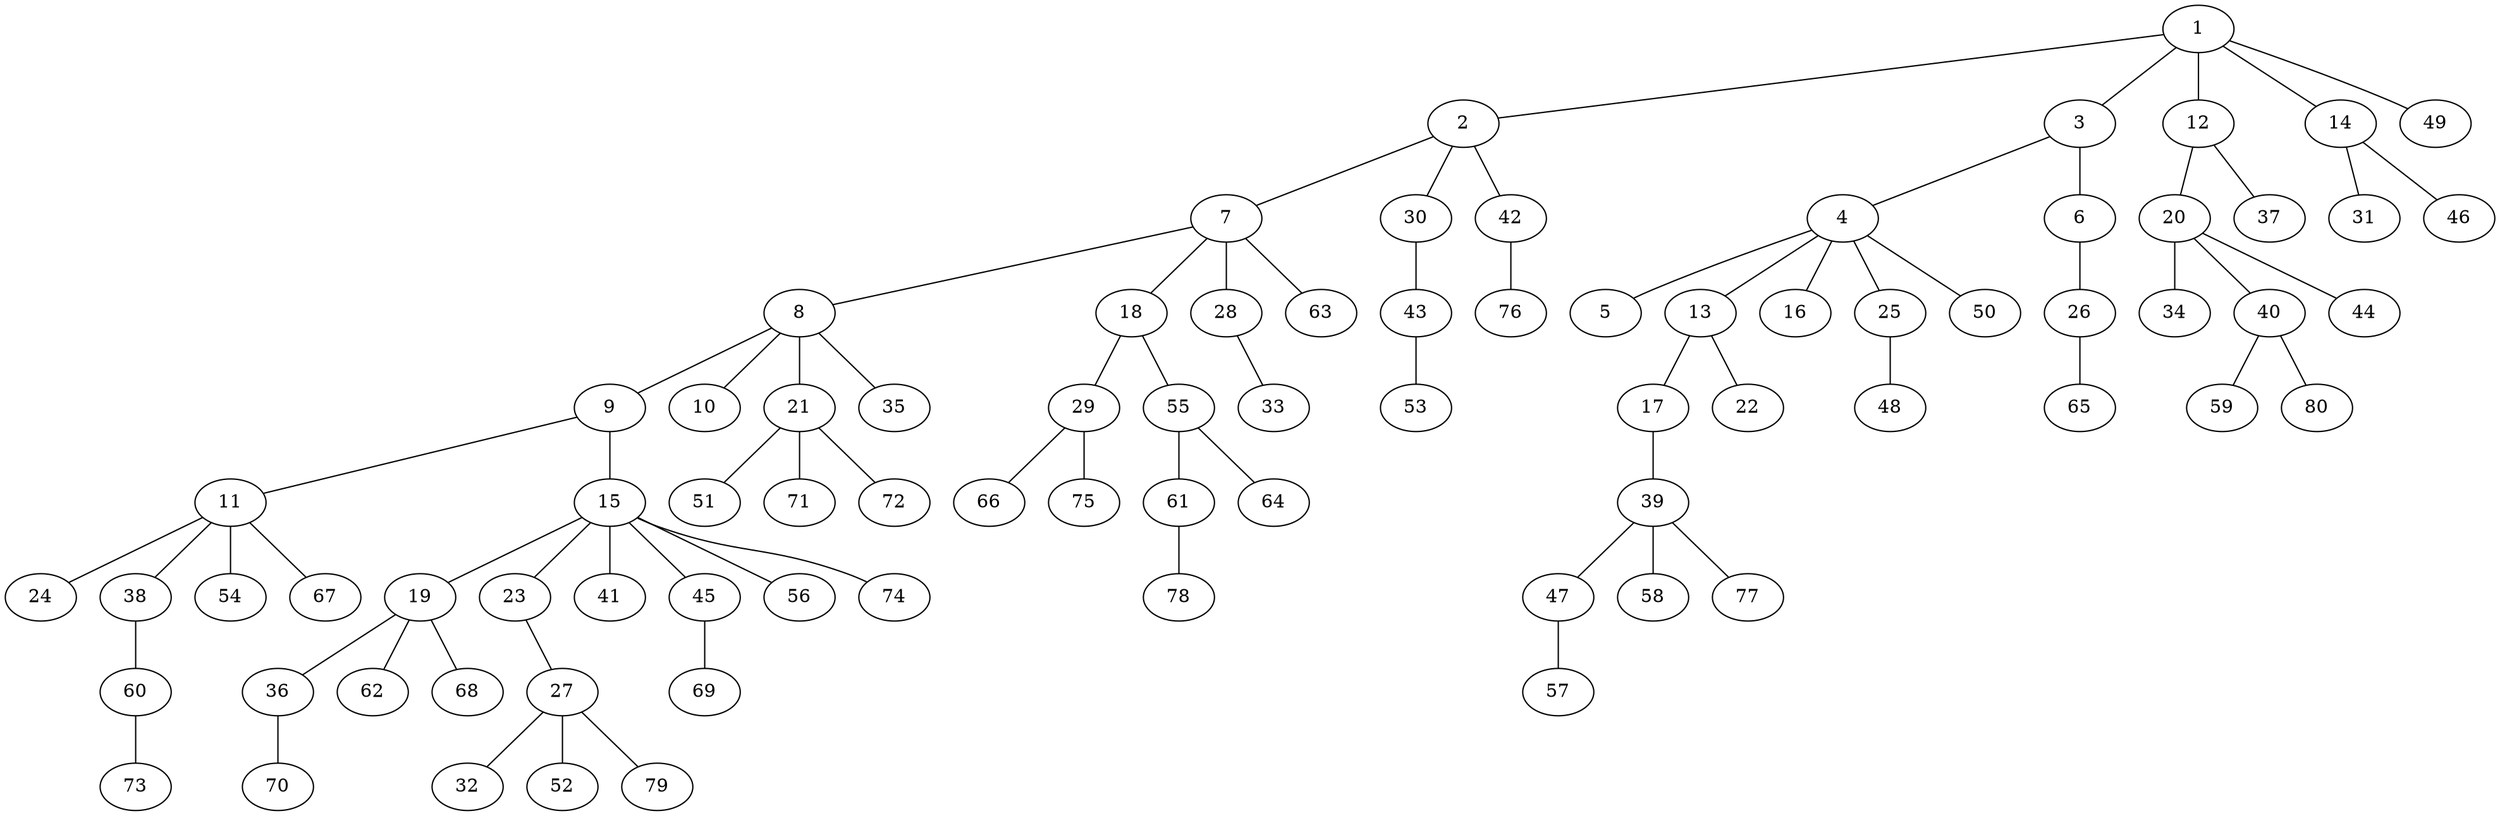 graph graphname {1--2
1--3
1--12
1--14
1--49
2--7
2--30
2--42
3--4
3--6
4--5
4--13
4--16
4--25
4--50
6--26
7--8
7--18
7--28
7--63
8--9
8--10
8--21
8--35
9--11
9--15
11--24
11--38
11--54
11--67
12--20
12--37
13--17
13--22
14--31
14--46
15--19
15--23
15--41
15--45
15--56
15--74
17--39
18--29
18--55
19--36
19--62
19--68
20--34
20--40
20--44
21--51
21--71
21--72
23--27
25--48
26--65
27--32
27--52
27--79
28--33
29--66
29--75
30--43
36--70
38--60
39--47
39--58
39--77
40--59
40--80
42--76
43--53
45--69
47--57
55--61
55--64
60--73
61--78
}